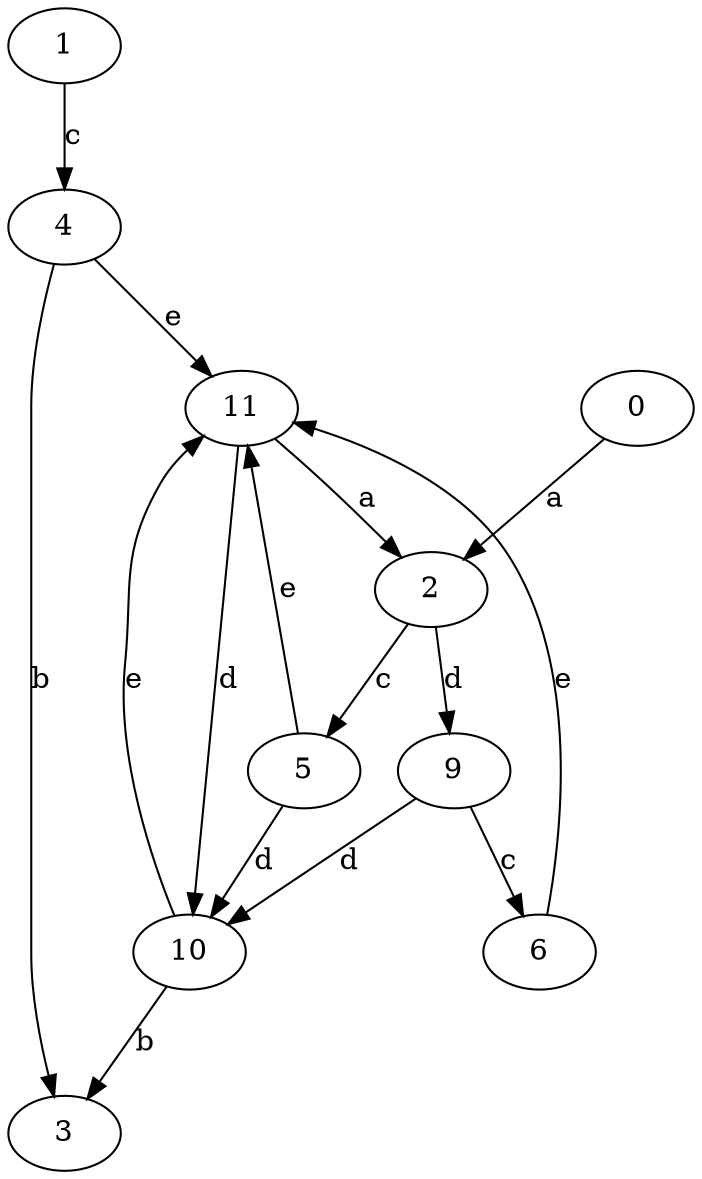 strict digraph  {
1;
2;
3;
4;
5;
0;
6;
9;
10;
11;
1 -> 4  [label=c];
2 -> 5  [label=c];
2 -> 9  [label=d];
4 -> 3  [label=b];
4 -> 11  [label=e];
5 -> 10  [label=d];
5 -> 11  [label=e];
0 -> 2  [label=a];
6 -> 11  [label=e];
9 -> 6  [label=c];
9 -> 10  [label=d];
10 -> 3  [label=b];
10 -> 11  [label=e];
11 -> 2  [label=a];
11 -> 10  [label=d];
}
